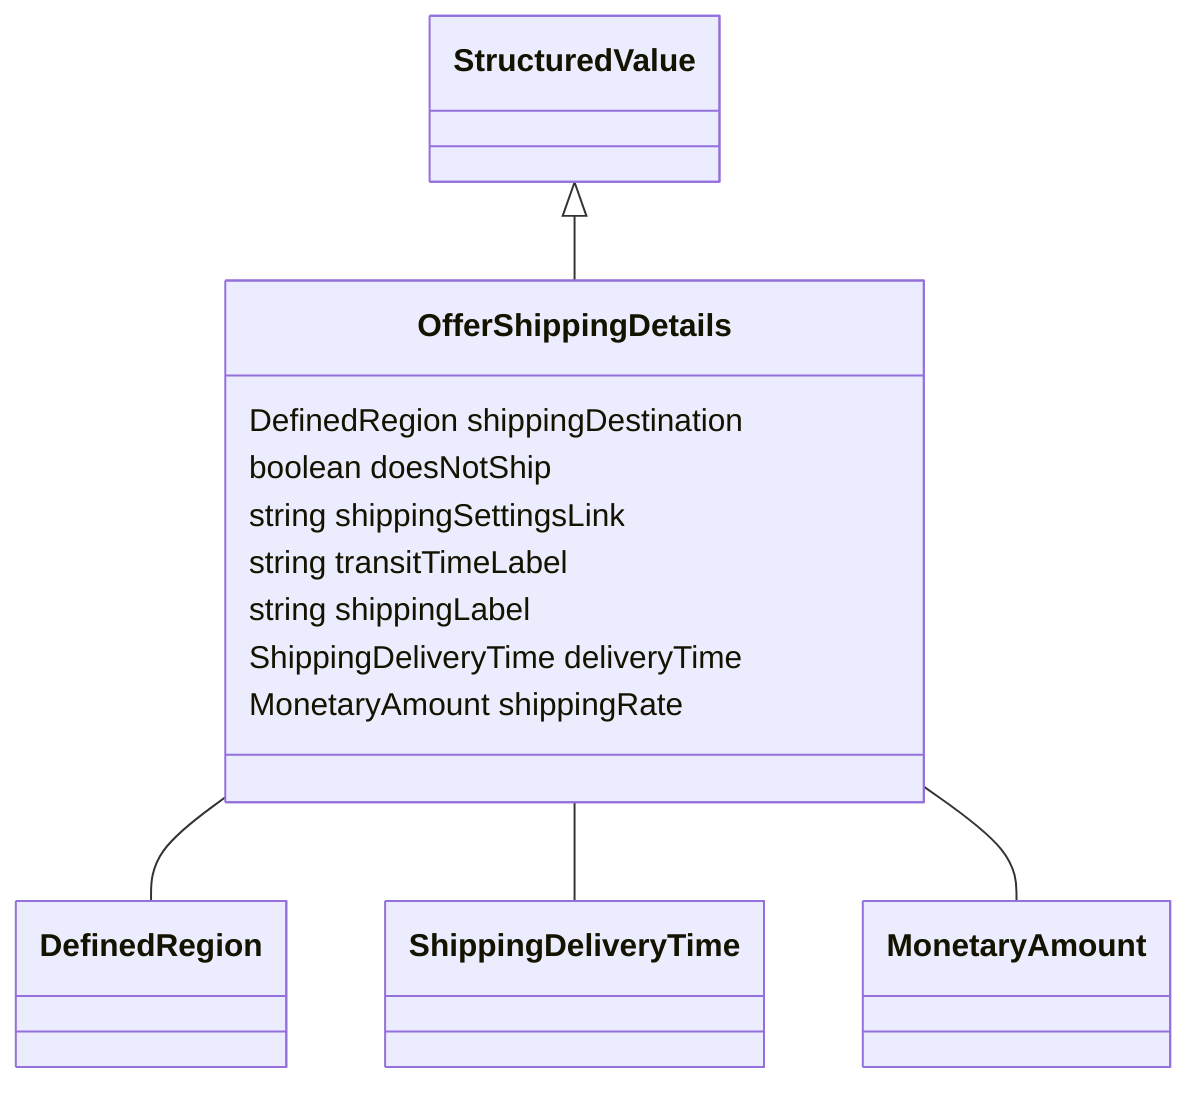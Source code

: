 classDiagram
  OfferShippingDetails -- DefinedRegion
OfferShippingDetails -- ShippingDeliveryTime
OfferShippingDetails -- MonetaryAmount


StructuredValue <|-- OfferShippingDetails
class OfferShippingDetails {

  DefinedRegion shippingDestination
  boolean doesNotShip
  string shippingSettingsLink
  string transitTimeLabel
  string shippingLabel
  ShippingDeliveryTime deliveryTime
  MonetaryAmount shippingRate

}